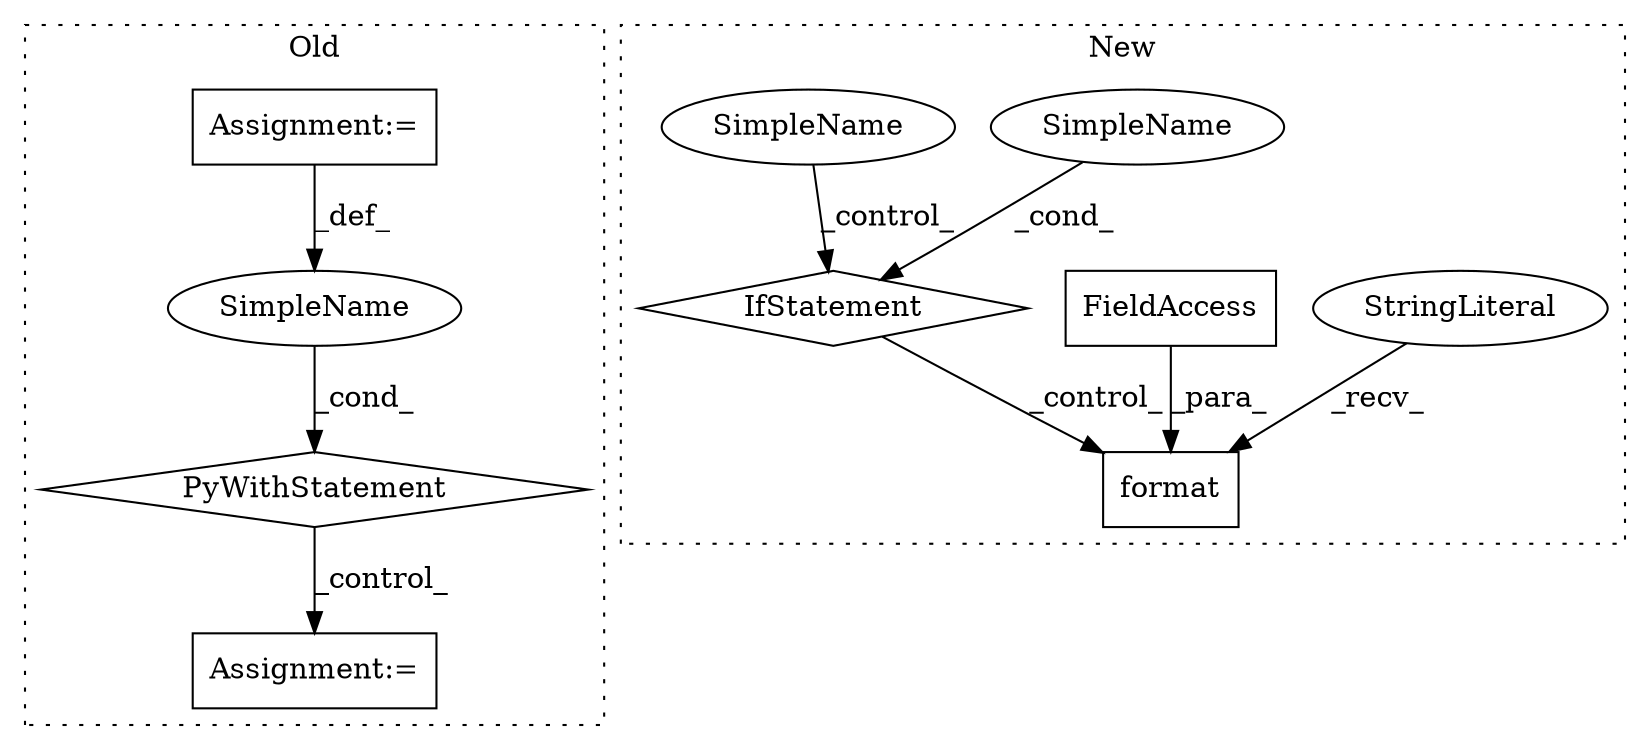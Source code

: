 digraph G {
subgraph cluster0 {
1 [label="PyWithStatement" a="104" s="27877,27970" l="10,2" shape="diamond"];
4 [label="Assignment:=" a="7" s="27986" l="6" shape="box"];
5 [label="SimpleName" a="42" s="" l="" shape="ellipse"];
9 [label="Assignment:=" a="7" s="27747" l="13" shape="box"];
label = "Old";
style="dotted";
}
subgraph cluster1 {
2 [label="format" a="32" s="28005,28022" l="7,1" shape="box"];
3 [label="StringLiteral" a="45" s="27961" l="43" shape="ellipse"];
6 [label="IfStatement" a="25" s="27864,27875" l="4,2" shape="diamond"];
7 [label="SimpleName" a="42" s="27868" l="7" shape="ellipse"];
8 [label="FieldAccess" a="22" s="28012" l="10" shape="box"];
10 [label="SimpleName" a="42" s="" l="" shape="ellipse"];
label = "New";
style="dotted";
}
1 -> 4 [label="_control_"];
3 -> 2 [label="_recv_"];
5 -> 1 [label="_cond_"];
6 -> 2 [label="_control_"];
7 -> 6 [label="_cond_"];
8 -> 2 [label="_para_"];
9 -> 5 [label="_def_"];
10 -> 6 [label="_control_"];
}